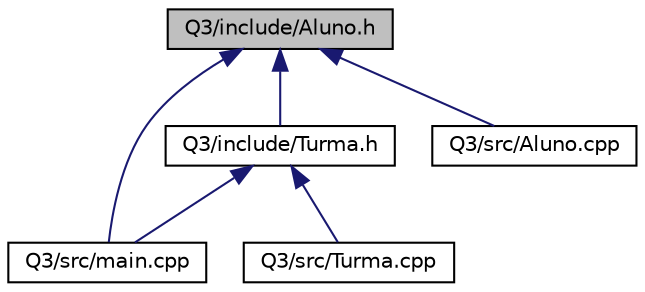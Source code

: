 digraph "Q3/include/Aluno.h"
{
 // LATEX_PDF_SIZE
  edge [fontname="Helvetica",fontsize="10",labelfontname="Helvetica",labelfontsize="10"];
  node [fontname="Helvetica",fontsize="10",shape=record];
  Node1 [label="Q3/include/Aluno.h",height=0.2,width=0.4,color="black", fillcolor="grey75", style="filled", fontcolor="black",tooltip="Arquivo header Aluno, que contém a definição da classe Aluno e seus métodos."];
  Node1 -> Node2 [dir="back",color="midnightblue",fontsize="10",style="solid",fontname="Helvetica"];
  Node2 [label="Q3/include/Turma.h",height=0.2,width=0.4,color="black", fillcolor="white", style="filled",URL="$Turma_8h.html",tooltip="Arquivo header Turma, que contém a definição da classe Turma e seus métodos."];
  Node2 -> Node3 [dir="back",color="midnightblue",fontsize="10",style="solid",fontname="Helvetica"];
  Node3 [label="Q3/src/main.cpp",height=0.2,width=0.4,color="black", fillcolor="white", style="filled",URL="$Q3_2src_2main_8cpp.html",tooltip="Arquivo cpp main, que contém testes da classe Aluno e Turma, bem como seus métoods."];
  Node2 -> Node4 [dir="back",color="midnightblue",fontsize="10",style="solid",fontname="Helvetica"];
  Node4 [label="Q3/src/Turma.cpp",height=0.2,width=0.4,color="black", fillcolor="white", style="filled",URL="$Turma_8cpp.html",tooltip="Arquivo cpp Turma, que contém a implementação da classe Turma e seus métodos."];
  Node1 -> Node5 [dir="back",color="midnightblue",fontsize="10",style="solid",fontname="Helvetica"];
  Node5 [label="Q3/src/Aluno.cpp",height=0.2,width=0.4,color="black", fillcolor="white", style="filled",URL="$Aluno_8cpp.html",tooltip="Arquivo cpp Aluno, que contém a implementação da classe Aluno e seus métodos."];
  Node1 -> Node3 [dir="back",color="midnightblue",fontsize="10",style="solid",fontname="Helvetica"];
}

